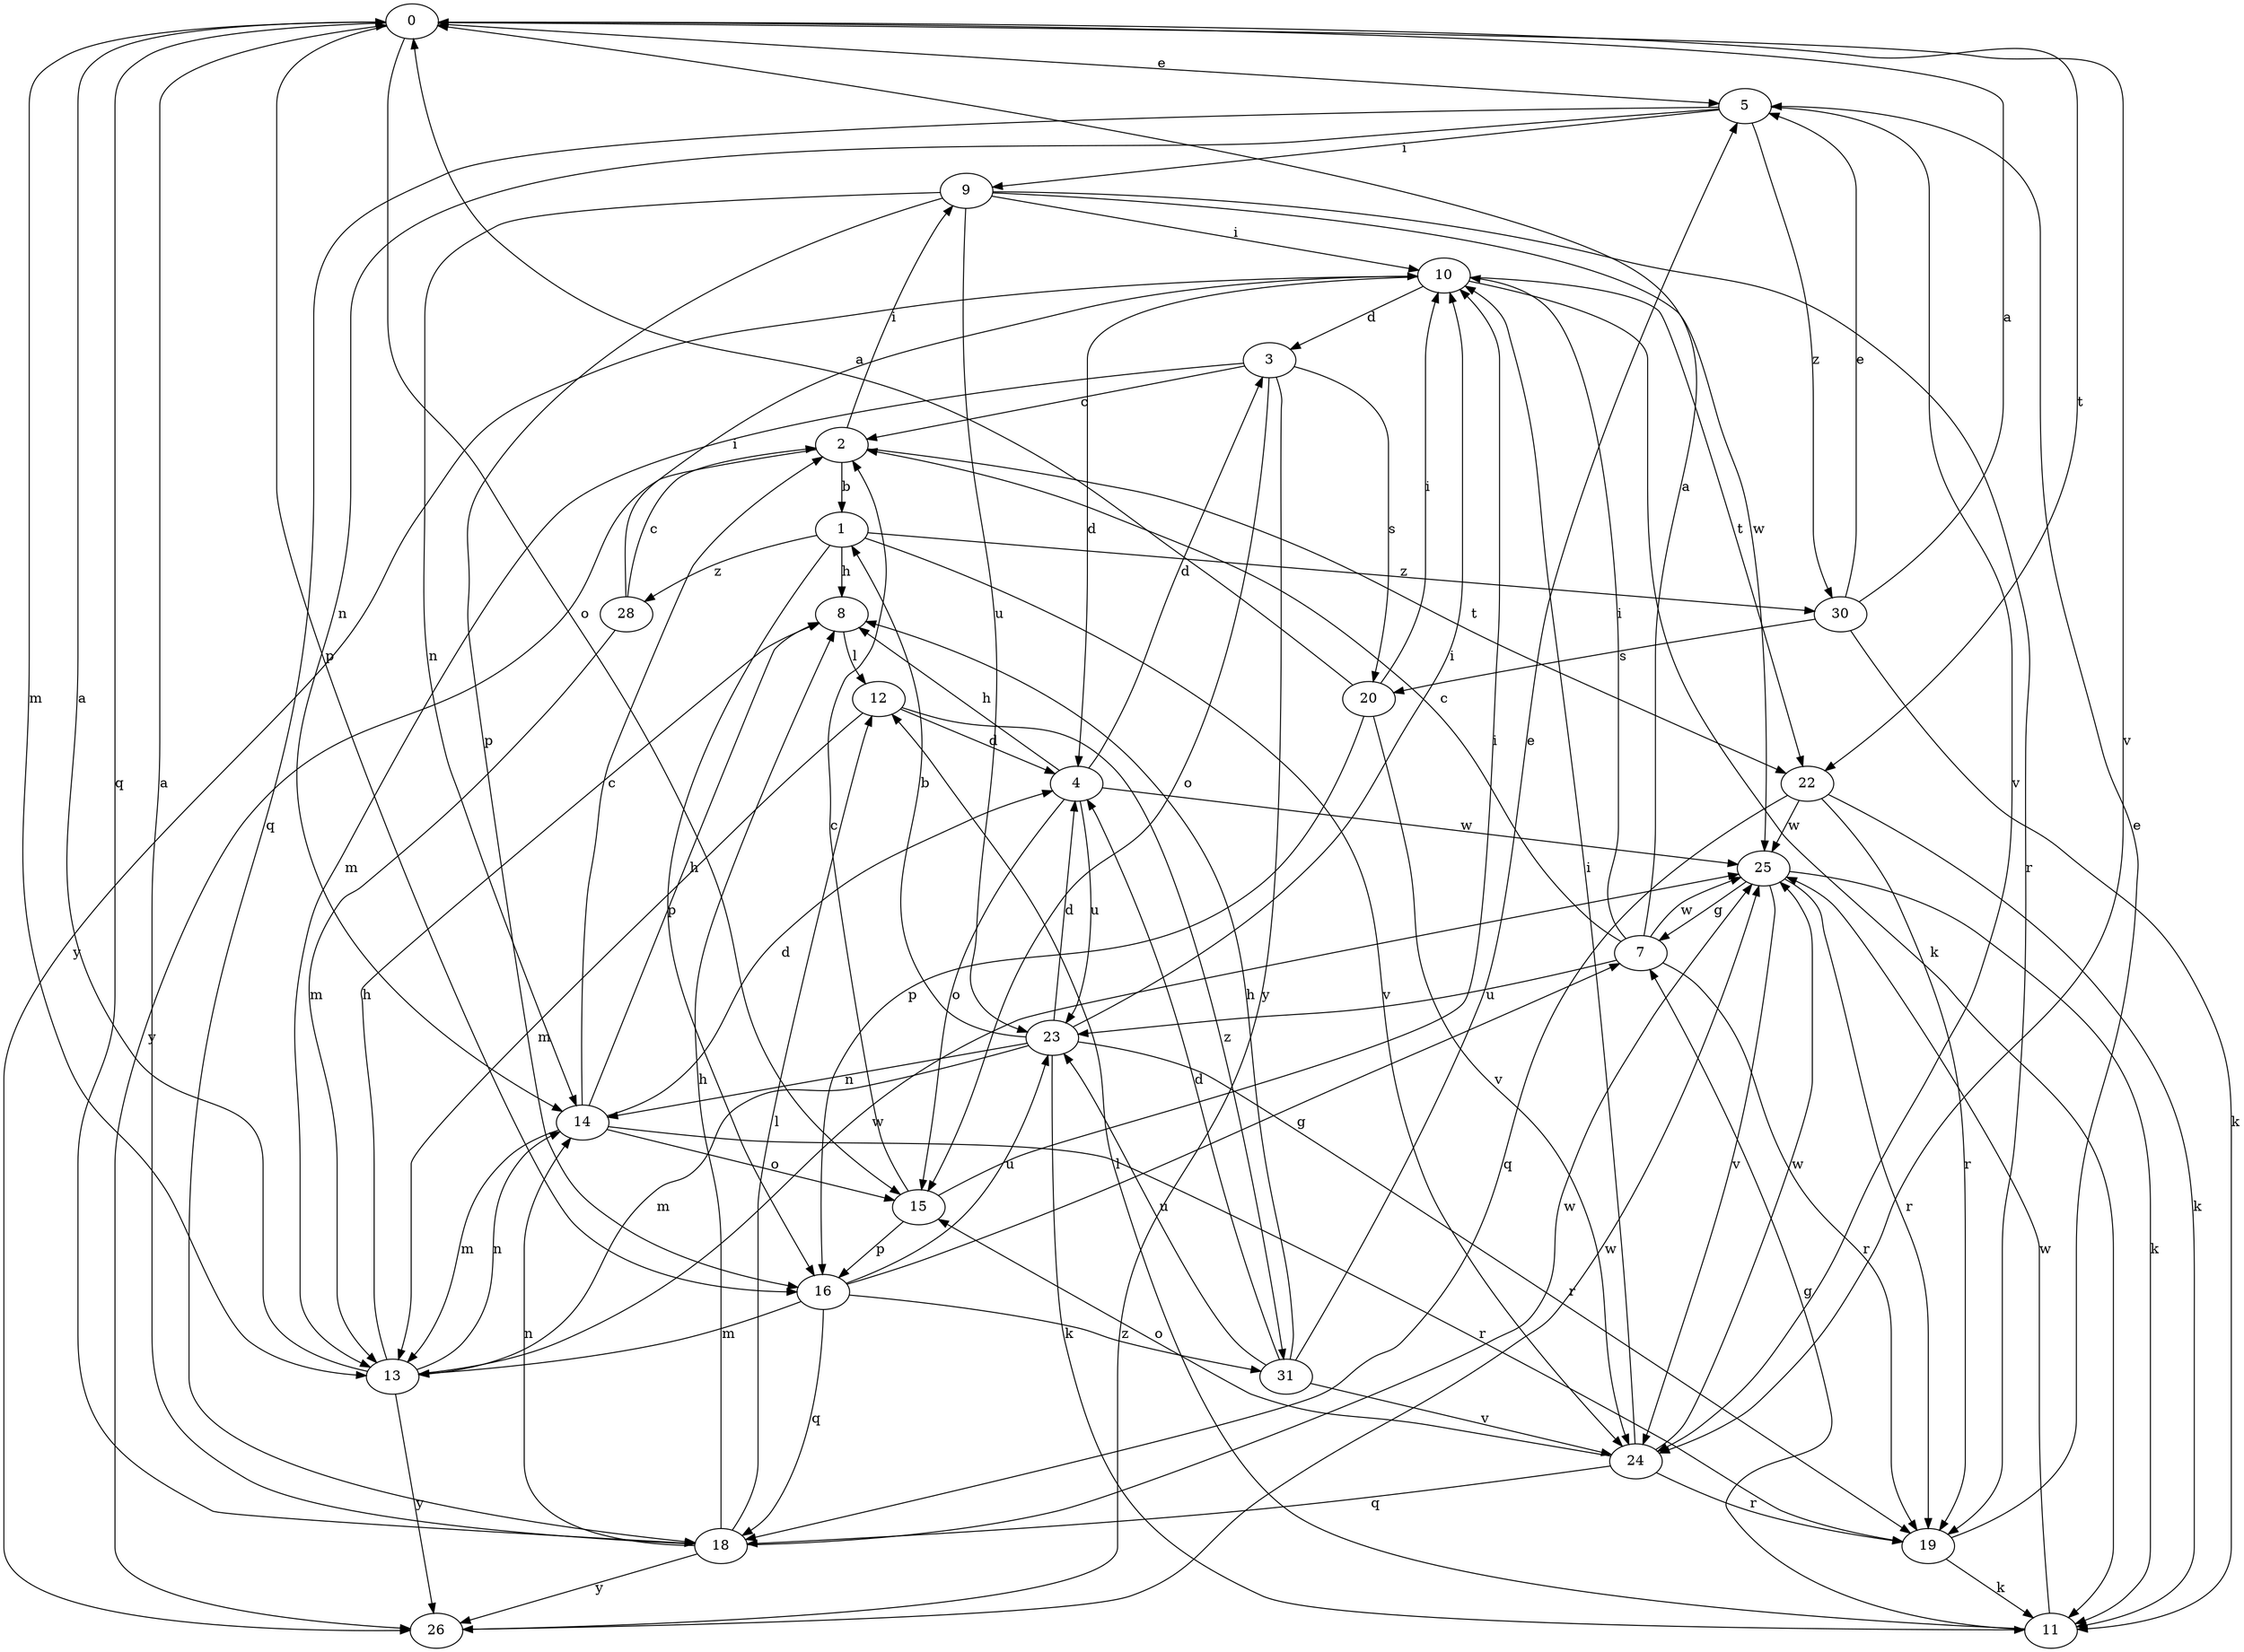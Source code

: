 strict digraph  {
0;
1;
2;
3;
4;
5;
7;
8;
9;
10;
11;
12;
13;
14;
15;
16;
18;
19;
20;
22;
23;
24;
25;
26;
28;
30;
31;
0 -> 5  [label=e];
0 -> 13  [label=m];
0 -> 15  [label=o];
0 -> 16  [label=p];
0 -> 18  [label=q];
0 -> 22  [label=t];
0 -> 24  [label=v];
1 -> 8  [label=h];
1 -> 16  [label=p];
1 -> 24  [label=v];
1 -> 28  [label=z];
1 -> 30  [label=z];
2 -> 1  [label=b];
2 -> 9  [label=i];
2 -> 22  [label=t];
2 -> 26  [label=y];
3 -> 2  [label=c];
3 -> 13  [label=m];
3 -> 15  [label=o];
3 -> 20  [label=s];
3 -> 26  [label=y];
4 -> 3  [label=d];
4 -> 8  [label=h];
4 -> 15  [label=o];
4 -> 23  [label=u];
4 -> 25  [label=w];
5 -> 9  [label=i];
5 -> 14  [label=n];
5 -> 18  [label=q];
5 -> 24  [label=v];
5 -> 30  [label=z];
7 -> 0  [label=a];
7 -> 2  [label=c];
7 -> 10  [label=i];
7 -> 19  [label=r];
7 -> 23  [label=u];
7 -> 25  [label=w];
8 -> 12  [label=l];
9 -> 10  [label=i];
9 -> 14  [label=n];
9 -> 16  [label=p];
9 -> 19  [label=r];
9 -> 23  [label=u];
9 -> 25  [label=w];
10 -> 3  [label=d];
10 -> 4  [label=d];
10 -> 11  [label=k];
10 -> 22  [label=t];
10 -> 26  [label=y];
11 -> 7  [label=g];
11 -> 12  [label=l];
11 -> 25  [label=w];
12 -> 4  [label=d];
12 -> 13  [label=m];
12 -> 31  [label=z];
13 -> 0  [label=a];
13 -> 8  [label=h];
13 -> 14  [label=n];
13 -> 25  [label=w];
13 -> 26  [label=y];
14 -> 2  [label=c];
14 -> 4  [label=d];
14 -> 8  [label=h];
14 -> 13  [label=m];
14 -> 15  [label=o];
14 -> 19  [label=r];
15 -> 2  [label=c];
15 -> 10  [label=i];
15 -> 16  [label=p];
16 -> 7  [label=g];
16 -> 13  [label=m];
16 -> 18  [label=q];
16 -> 23  [label=u];
16 -> 31  [label=z];
18 -> 0  [label=a];
18 -> 8  [label=h];
18 -> 12  [label=l];
18 -> 14  [label=n];
18 -> 25  [label=w];
18 -> 26  [label=y];
19 -> 5  [label=e];
19 -> 11  [label=k];
20 -> 0  [label=a];
20 -> 10  [label=i];
20 -> 16  [label=p];
20 -> 24  [label=v];
22 -> 11  [label=k];
22 -> 18  [label=q];
22 -> 19  [label=r];
22 -> 25  [label=w];
23 -> 1  [label=b];
23 -> 4  [label=d];
23 -> 10  [label=i];
23 -> 11  [label=k];
23 -> 13  [label=m];
23 -> 14  [label=n];
23 -> 19  [label=r];
24 -> 10  [label=i];
24 -> 15  [label=o];
24 -> 18  [label=q];
24 -> 19  [label=r];
24 -> 25  [label=w];
25 -> 7  [label=g];
25 -> 11  [label=k];
25 -> 19  [label=r];
25 -> 24  [label=v];
26 -> 25  [label=w];
28 -> 2  [label=c];
28 -> 10  [label=i];
28 -> 13  [label=m];
30 -> 0  [label=a];
30 -> 5  [label=e];
30 -> 11  [label=k];
30 -> 20  [label=s];
31 -> 4  [label=d];
31 -> 5  [label=e];
31 -> 8  [label=h];
31 -> 23  [label=u];
31 -> 24  [label=v];
}

